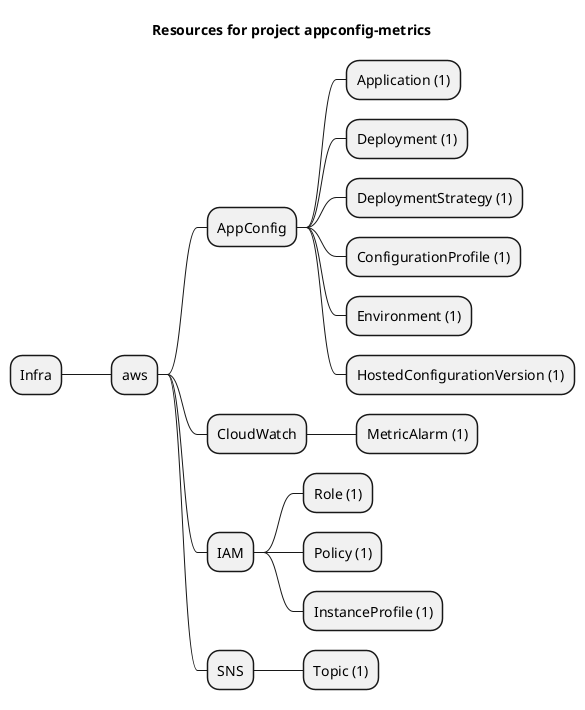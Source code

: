 @startmindmap
title Resources for project appconfig-metrics
skinparam monochrome true
+ Infra
++ aws
+++ AppConfig
++++ Application (1)
++++ Deployment (1)
++++ DeploymentStrategy (1)
++++ ConfigurationProfile (1)
++++ Environment (1)
++++ HostedConfigurationVersion (1)
+++ CloudWatch
++++ MetricAlarm (1)
+++ IAM
++++ Role (1)
++++ Policy (1)
++++ InstanceProfile (1)
+++ SNS
++++ Topic (1)
@endmindmap
